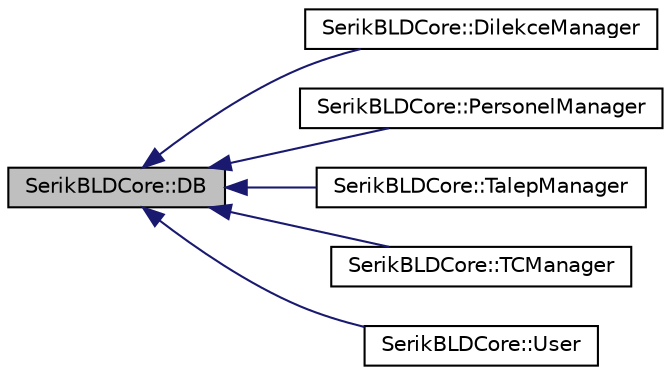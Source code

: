 digraph "SerikBLDCore::DB"
{
 // LATEX_PDF_SIZE
  edge [fontname="Helvetica",fontsize="10",labelfontname="Helvetica",labelfontsize="10"];
  node [fontname="Helvetica",fontsize="10",shape=record];
  rankdir="LR";
  Node1 [label="SerikBLDCore::DB",height=0.2,width=0.4,color="black", fillcolor="grey75", style="filled", fontcolor="black",tooltip=" "];
  Node1 -> Node2 [dir="back",color="midnightblue",fontsize="10",style="solid",fontname="Helvetica"];
  Node2 [label="SerikBLDCore::DilekceManager",height=0.2,width=0.4,color="black", fillcolor="white", style="filled",URL="$dd/daa/class_serik_b_l_d_core_1_1_dilekce_manager.html",tooltip=" "];
  Node1 -> Node3 [dir="back",color="midnightblue",fontsize="10",style="solid",fontname="Helvetica"];
  Node3 [label="SerikBLDCore::PersonelManager",height=0.2,width=0.4,color="black", fillcolor="white", style="filled",URL="$d5/da5/class_serik_b_l_d_core_1_1_personel_manager.html",tooltip=" "];
  Node1 -> Node4 [dir="back",color="midnightblue",fontsize="10",style="solid",fontname="Helvetica"];
  Node4 [label="SerikBLDCore::TalepManager",height=0.2,width=0.4,color="black", fillcolor="white", style="filled",URL="$da/dc5/class_serik_b_l_d_core_1_1_talep_manager.html",tooltip=" "];
  Node1 -> Node5 [dir="back",color="midnightblue",fontsize="10",style="solid",fontname="Helvetica"];
  Node5 [label="SerikBLDCore::TCManager",height=0.2,width=0.4,color="black", fillcolor="white", style="filled",URL="$d6/db0/class_serik_b_l_d_core_1_1_t_c_manager.html",tooltip=" "];
  Node1 -> Node6 [dir="back",color="midnightblue",fontsize="10",style="solid",fontname="Helvetica"];
  Node6 [label="SerikBLDCore::User",height=0.2,width=0.4,color="black", fillcolor="white", style="filled",URL="$d1/dff/class_serik_b_l_d_core_1_1_user.html",tooltip=" "];
}
